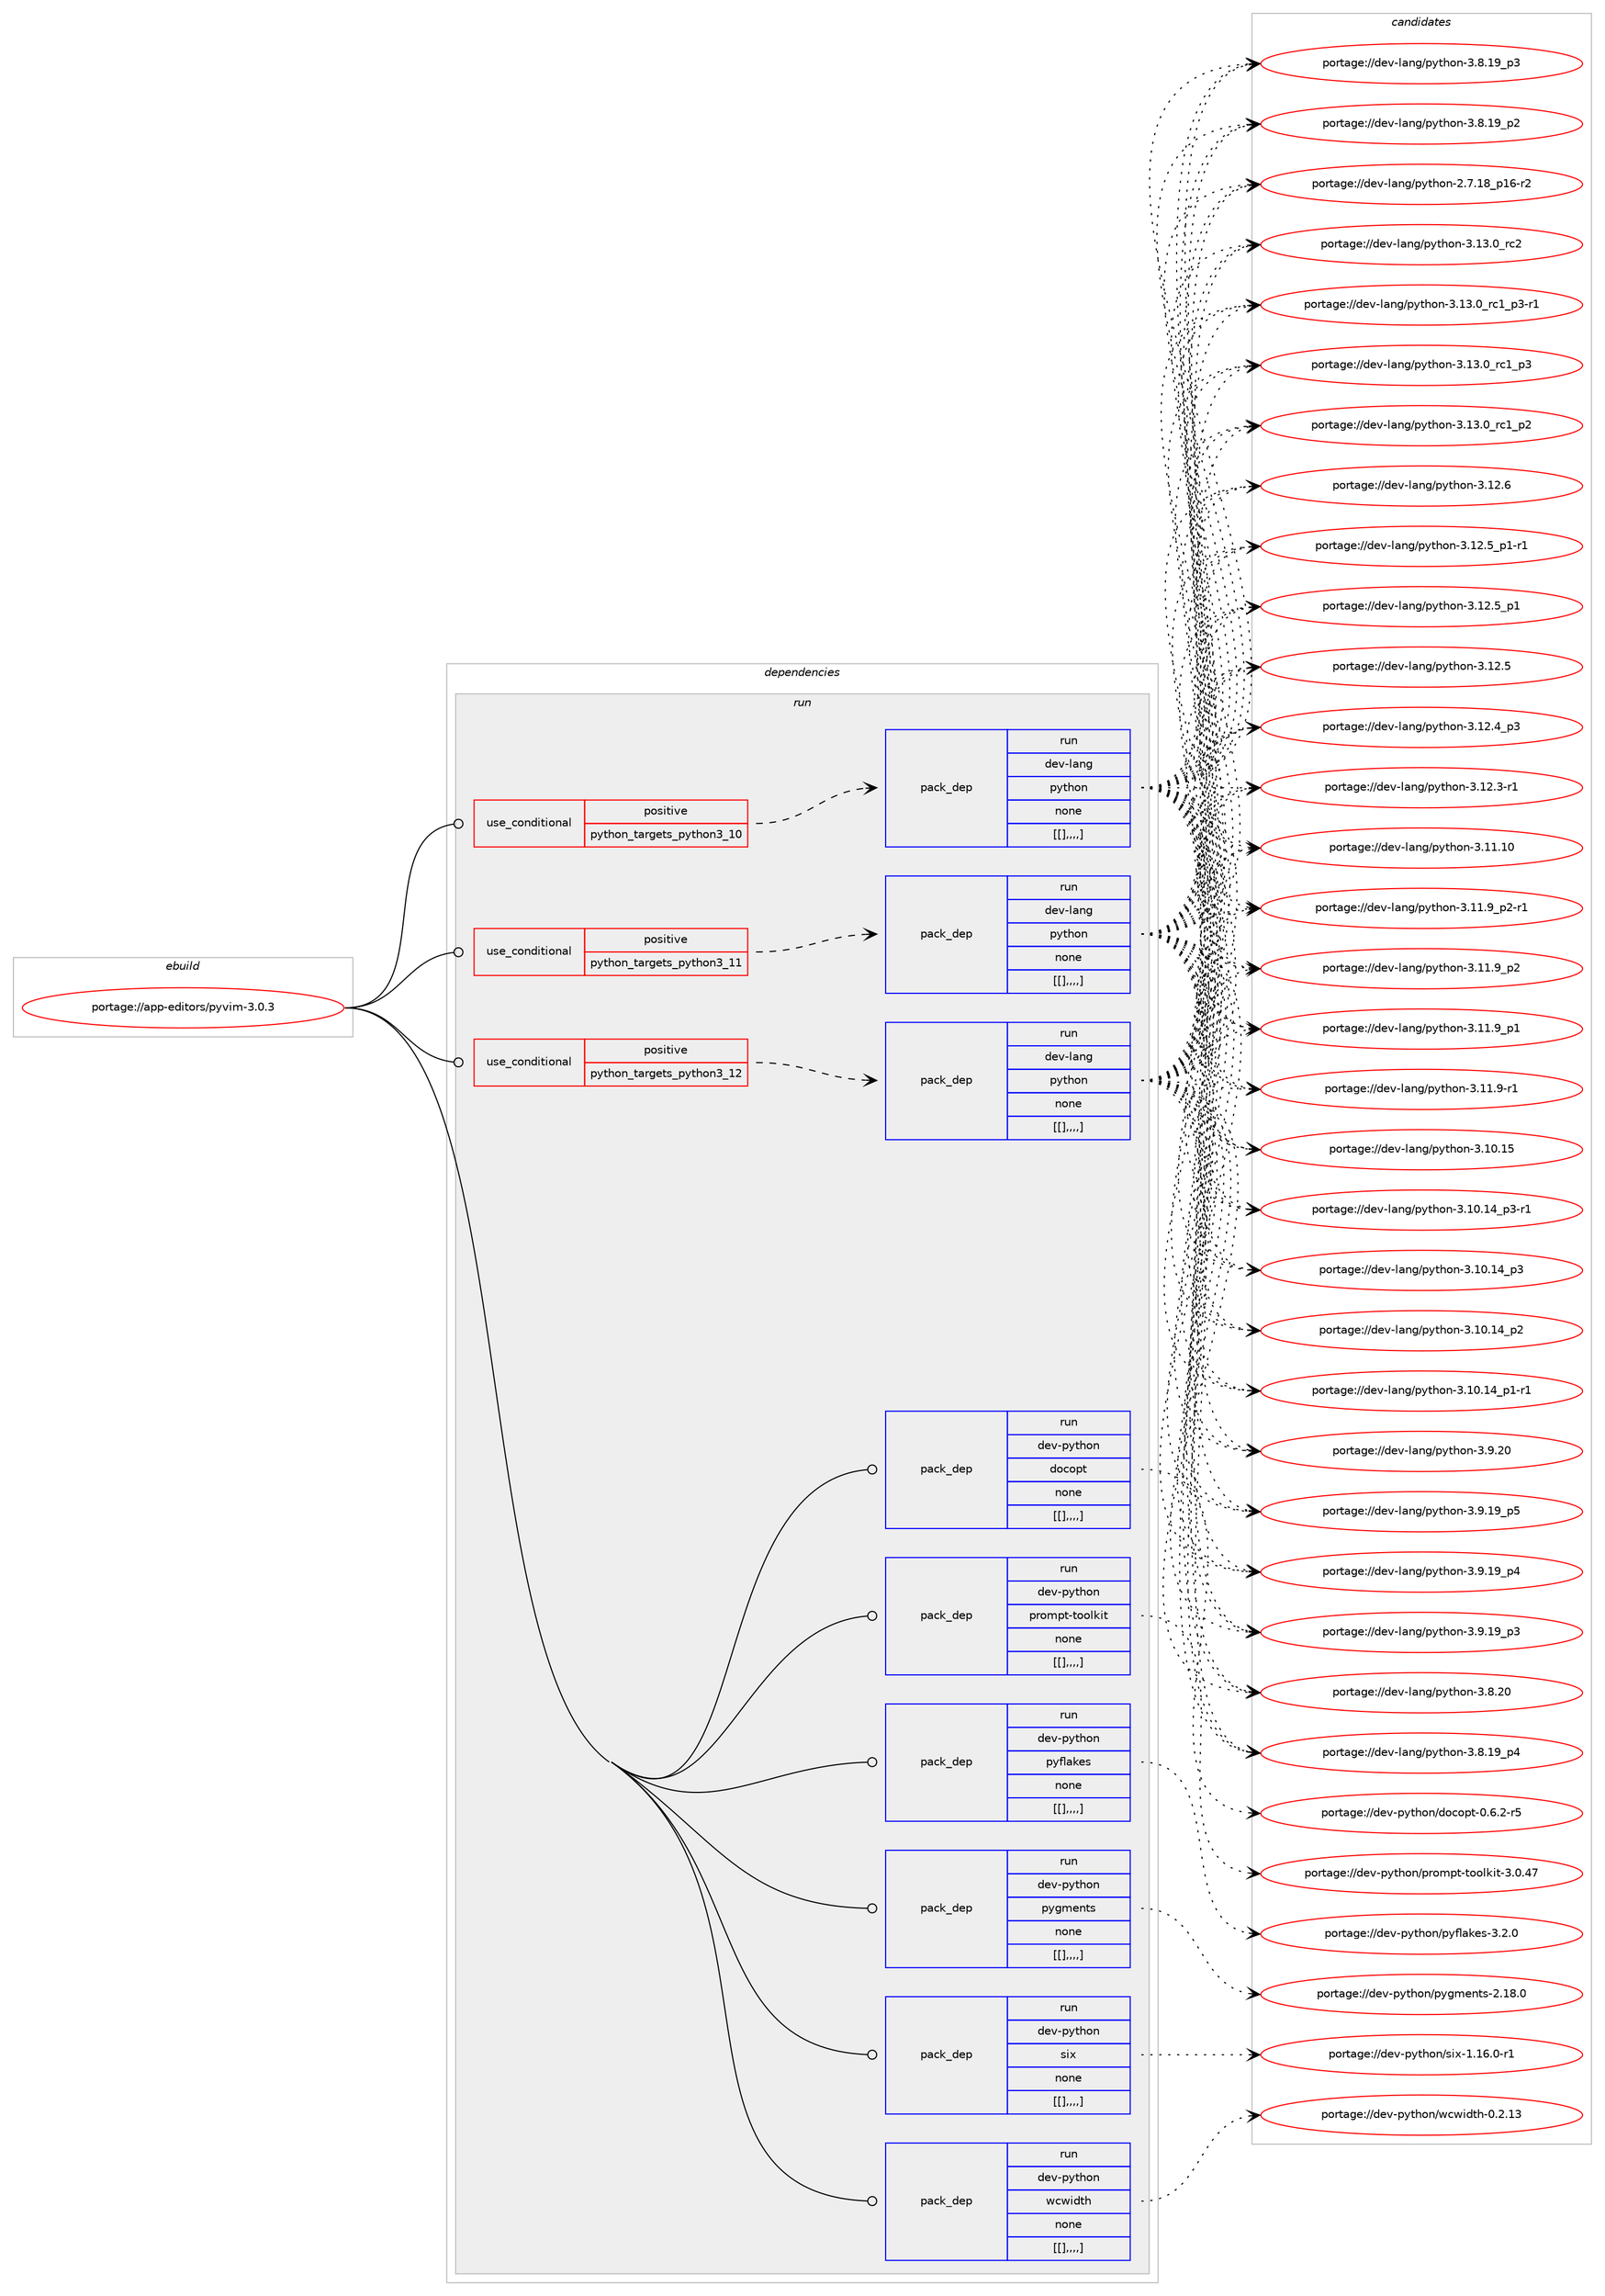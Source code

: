 digraph prolog {

# *************
# Graph options
# *************

newrank=true;
concentrate=true;
compound=true;
graph [rankdir=LR,fontname=Helvetica,fontsize=10,ranksep=1.5];#, ranksep=2.5, nodesep=0.2];
edge  [arrowhead=vee];
node  [fontname=Helvetica,fontsize=10];

# **********
# The ebuild
# **********

subgraph cluster_leftcol {
color=gray;
label=<<i>ebuild</i>>;
id [label="portage://app-editors/pyvim-3.0.3", color=red, width=4, href="../app-editors/pyvim-3.0.3.svg"];
}

# ****************
# The dependencies
# ****************

subgraph cluster_midcol {
color=gray;
label=<<i>dependencies</i>>;
subgraph cluster_compile {
fillcolor="#eeeeee";
style=filled;
label=<<i>compile</i>>;
}
subgraph cluster_compileandrun {
fillcolor="#eeeeee";
style=filled;
label=<<i>compile and run</i>>;
}
subgraph cluster_run {
fillcolor="#eeeeee";
style=filled;
label=<<i>run</i>>;
subgraph cond5825 {
dependency20911 [label=<<TABLE BORDER="0" CELLBORDER="1" CELLSPACING="0" CELLPADDING="4"><TR><TD ROWSPAN="3" CELLPADDING="10">use_conditional</TD></TR><TR><TD>positive</TD></TR><TR><TD>python_targets_python3_10</TD></TR></TABLE>>, shape=none, color=red];
subgraph pack14966 {
dependency20912 [label=<<TABLE BORDER="0" CELLBORDER="1" CELLSPACING="0" CELLPADDING="4" WIDTH="220"><TR><TD ROWSPAN="6" CELLPADDING="30">pack_dep</TD></TR><TR><TD WIDTH="110">run</TD></TR><TR><TD>dev-lang</TD></TR><TR><TD>python</TD></TR><TR><TD>none</TD></TR><TR><TD>[[],,,,]</TD></TR></TABLE>>, shape=none, color=blue];
}
dependency20911:e -> dependency20912:w [weight=20,style="dashed",arrowhead="vee"];
}
id:e -> dependency20911:w [weight=20,style="solid",arrowhead="odot"];
subgraph cond5826 {
dependency20913 [label=<<TABLE BORDER="0" CELLBORDER="1" CELLSPACING="0" CELLPADDING="4"><TR><TD ROWSPAN="3" CELLPADDING="10">use_conditional</TD></TR><TR><TD>positive</TD></TR><TR><TD>python_targets_python3_11</TD></TR></TABLE>>, shape=none, color=red];
subgraph pack14967 {
dependency20914 [label=<<TABLE BORDER="0" CELLBORDER="1" CELLSPACING="0" CELLPADDING="4" WIDTH="220"><TR><TD ROWSPAN="6" CELLPADDING="30">pack_dep</TD></TR><TR><TD WIDTH="110">run</TD></TR><TR><TD>dev-lang</TD></TR><TR><TD>python</TD></TR><TR><TD>none</TD></TR><TR><TD>[[],,,,]</TD></TR></TABLE>>, shape=none, color=blue];
}
dependency20913:e -> dependency20914:w [weight=20,style="dashed",arrowhead="vee"];
}
id:e -> dependency20913:w [weight=20,style="solid",arrowhead="odot"];
subgraph cond5827 {
dependency20915 [label=<<TABLE BORDER="0" CELLBORDER="1" CELLSPACING="0" CELLPADDING="4"><TR><TD ROWSPAN="3" CELLPADDING="10">use_conditional</TD></TR><TR><TD>positive</TD></TR><TR><TD>python_targets_python3_12</TD></TR></TABLE>>, shape=none, color=red];
subgraph pack14968 {
dependency20916 [label=<<TABLE BORDER="0" CELLBORDER="1" CELLSPACING="0" CELLPADDING="4" WIDTH="220"><TR><TD ROWSPAN="6" CELLPADDING="30">pack_dep</TD></TR><TR><TD WIDTH="110">run</TD></TR><TR><TD>dev-lang</TD></TR><TR><TD>python</TD></TR><TR><TD>none</TD></TR><TR><TD>[[],,,,]</TD></TR></TABLE>>, shape=none, color=blue];
}
dependency20915:e -> dependency20916:w [weight=20,style="dashed",arrowhead="vee"];
}
id:e -> dependency20915:w [weight=20,style="solid",arrowhead="odot"];
subgraph pack14969 {
dependency20917 [label=<<TABLE BORDER="0" CELLBORDER="1" CELLSPACING="0" CELLPADDING="4" WIDTH="220"><TR><TD ROWSPAN="6" CELLPADDING="30">pack_dep</TD></TR><TR><TD WIDTH="110">run</TD></TR><TR><TD>dev-python</TD></TR><TR><TD>docopt</TD></TR><TR><TD>none</TD></TR><TR><TD>[[],,,,]</TD></TR></TABLE>>, shape=none, color=blue];
}
id:e -> dependency20917:w [weight=20,style="solid",arrowhead="odot"];
subgraph pack14970 {
dependency20918 [label=<<TABLE BORDER="0" CELLBORDER="1" CELLSPACING="0" CELLPADDING="4" WIDTH="220"><TR><TD ROWSPAN="6" CELLPADDING="30">pack_dep</TD></TR><TR><TD WIDTH="110">run</TD></TR><TR><TD>dev-python</TD></TR><TR><TD>prompt-toolkit</TD></TR><TR><TD>none</TD></TR><TR><TD>[[],,,,]</TD></TR></TABLE>>, shape=none, color=blue];
}
id:e -> dependency20918:w [weight=20,style="solid",arrowhead="odot"];
subgraph pack14971 {
dependency20919 [label=<<TABLE BORDER="0" CELLBORDER="1" CELLSPACING="0" CELLPADDING="4" WIDTH="220"><TR><TD ROWSPAN="6" CELLPADDING="30">pack_dep</TD></TR><TR><TD WIDTH="110">run</TD></TR><TR><TD>dev-python</TD></TR><TR><TD>pyflakes</TD></TR><TR><TD>none</TD></TR><TR><TD>[[],,,,]</TD></TR></TABLE>>, shape=none, color=blue];
}
id:e -> dependency20919:w [weight=20,style="solid",arrowhead="odot"];
subgraph pack14972 {
dependency20920 [label=<<TABLE BORDER="0" CELLBORDER="1" CELLSPACING="0" CELLPADDING="4" WIDTH="220"><TR><TD ROWSPAN="6" CELLPADDING="30">pack_dep</TD></TR><TR><TD WIDTH="110">run</TD></TR><TR><TD>dev-python</TD></TR><TR><TD>pygments</TD></TR><TR><TD>none</TD></TR><TR><TD>[[],,,,]</TD></TR></TABLE>>, shape=none, color=blue];
}
id:e -> dependency20920:w [weight=20,style="solid",arrowhead="odot"];
subgraph pack14973 {
dependency20921 [label=<<TABLE BORDER="0" CELLBORDER="1" CELLSPACING="0" CELLPADDING="4" WIDTH="220"><TR><TD ROWSPAN="6" CELLPADDING="30">pack_dep</TD></TR><TR><TD WIDTH="110">run</TD></TR><TR><TD>dev-python</TD></TR><TR><TD>six</TD></TR><TR><TD>none</TD></TR><TR><TD>[[],,,,]</TD></TR></TABLE>>, shape=none, color=blue];
}
id:e -> dependency20921:w [weight=20,style="solid",arrowhead="odot"];
subgraph pack14974 {
dependency20922 [label=<<TABLE BORDER="0" CELLBORDER="1" CELLSPACING="0" CELLPADDING="4" WIDTH="220"><TR><TD ROWSPAN="6" CELLPADDING="30">pack_dep</TD></TR><TR><TD WIDTH="110">run</TD></TR><TR><TD>dev-python</TD></TR><TR><TD>wcwidth</TD></TR><TR><TD>none</TD></TR><TR><TD>[[],,,,]</TD></TR></TABLE>>, shape=none, color=blue];
}
id:e -> dependency20922:w [weight=20,style="solid",arrowhead="odot"];
}
}

# **************
# The candidates
# **************

subgraph cluster_choices {
rank=same;
color=gray;
label=<<i>candidates</i>>;

subgraph choice14966 {
color=black;
nodesep=1;
choice10010111845108971101034711212111610411111045514649514648951149950 [label="portage://dev-lang/python-3.13.0_rc2", color=red, width=4,href="../dev-lang/python-3.13.0_rc2.svg"];
choice1001011184510897110103471121211161041111104551464951464895114994995112514511449 [label="portage://dev-lang/python-3.13.0_rc1_p3-r1", color=red, width=4,href="../dev-lang/python-3.13.0_rc1_p3-r1.svg"];
choice100101118451089711010347112121116104111110455146495146489511499499511251 [label="portage://dev-lang/python-3.13.0_rc1_p3", color=red, width=4,href="../dev-lang/python-3.13.0_rc1_p3.svg"];
choice100101118451089711010347112121116104111110455146495146489511499499511250 [label="portage://dev-lang/python-3.13.0_rc1_p2", color=red, width=4,href="../dev-lang/python-3.13.0_rc1_p2.svg"];
choice10010111845108971101034711212111610411111045514649504654 [label="portage://dev-lang/python-3.12.6", color=red, width=4,href="../dev-lang/python-3.12.6.svg"];
choice1001011184510897110103471121211161041111104551464950465395112494511449 [label="portage://dev-lang/python-3.12.5_p1-r1", color=red, width=4,href="../dev-lang/python-3.12.5_p1-r1.svg"];
choice100101118451089711010347112121116104111110455146495046539511249 [label="portage://dev-lang/python-3.12.5_p1", color=red, width=4,href="../dev-lang/python-3.12.5_p1.svg"];
choice10010111845108971101034711212111610411111045514649504653 [label="portage://dev-lang/python-3.12.5", color=red, width=4,href="../dev-lang/python-3.12.5.svg"];
choice100101118451089711010347112121116104111110455146495046529511251 [label="portage://dev-lang/python-3.12.4_p3", color=red, width=4,href="../dev-lang/python-3.12.4_p3.svg"];
choice100101118451089711010347112121116104111110455146495046514511449 [label="portage://dev-lang/python-3.12.3-r1", color=red, width=4,href="../dev-lang/python-3.12.3-r1.svg"];
choice1001011184510897110103471121211161041111104551464949464948 [label="portage://dev-lang/python-3.11.10", color=red, width=4,href="../dev-lang/python-3.11.10.svg"];
choice1001011184510897110103471121211161041111104551464949465795112504511449 [label="portage://dev-lang/python-3.11.9_p2-r1", color=red, width=4,href="../dev-lang/python-3.11.9_p2-r1.svg"];
choice100101118451089711010347112121116104111110455146494946579511250 [label="portage://dev-lang/python-3.11.9_p2", color=red, width=4,href="../dev-lang/python-3.11.9_p2.svg"];
choice100101118451089711010347112121116104111110455146494946579511249 [label="portage://dev-lang/python-3.11.9_p1", color=red, width=4,href="../dev-lang/python-3.11.9_p1.svg"];
choice100101118451089711010347112121116104111110455146494946574511449 [label="portage://dev-lang/python-3.11.9-r1", color=red, width=4,href="../dev-lang/python-3.11.9-r1.svg"];
choice1001011184510897110103471121211161041111104551464948464953 [label="portage://dev-lang/python-3.10.15", color=red, width=4,href="../dev-lang/python-3.10.15.svg"];
choice100101118451089711010347112121116104111110455146494846495295112514511449 [label="portage://dev-lang/python-3.10.14_p3-r1", color=red, width=4,href="../dev-lang/python-3.10.14_p3-r1.svg"];
choice10010111845108971101034711212111610411111045514649484649529511251 [label="portage://dev-lang/python-3.10.14_p3", color=red, width=4,href="../dev-lang/python-3.10.14_p3.svg"];
choice10010111845108971101034711212111610411111045514649484649529511250 [label="portage://dev-lang/python-3.10.14_p2", color=red, width=4,href="../dev-lang/python-3.10.14_p2.svg"];
choice100101118451089711010347112121116104111110455146494846495295112494511449 [label="portage://dev-lang/python-3.10.14_p1-r1", color=red, width=4,href="../dev-lang/python-3.10.14_p1-r1.svg"];
choice10010111845108971101034711212111610411111045514657465048 [label="portage://dev-lang/python-3.9.20", color=red, width=4,href="../dev-lang/python-3.9.20.svg"];
choice100101118451089711010347112121116104111110455146574649579511253 [label="portage://dev-lang/python-3.9.19_p5", color=red, width=4,href="../dev-lang/python-3.9.19_p5.svg"];
choice100101118451089711010347112121116104111110455146574649579511252 [label="portage://dev-lang/python-3.9.19_p4", color=red, width=4,href="../dev-lang/python-3.9.19_p4.svg"];
choice100101118451089711010347112121116104111110455146574649579511251 [label="portage://dev-lang/python-3.9.19_p3", color=red, width=4,href="../dev-lang/python-3.9.19_p3.svg"];
choice10010111845108971101034711212111610411111045514656465048 [label="portage://dev-lang/python-3.8.20", color=red, width=4,href="../dev-lang/python-3.8.20.svg"];
choice100101118451089711010347112121116104111110455146564649579511252 [label="portage://dev-lang/python-3.8.19_p4", color=red, width=4,href="../dev-lang/python-3.8.19_p4.svg"];
choice100101118451089711010347112121116104111110455146564649579511251 [label="portage://dev-lang/python-3.8.19_p3", color=red, width=4,href="../dev-lang/python-3.8.19_p3.svg"];
choice100101118451089711010347112121116104111110455146564649579511250 [label="portage://dev-lang/python-3.8.19_p2", color=red, width=4,href="../dev-lang/python-3.8.19_p2.svg"];
choice100101118451089711010347112121116104111110455046554649569511249544511450 [label="portage://dev-lang/python-2.7.18_p16-r2", color=red, width=4,href="../dev-lang/python-2.7.18_p16-r2.svg"];
dependency20912:e -> choice10010111845108971101034711212111610411111045514649514648951149950:w [style=dotted,weight="100"];
dependency20912:e -> choice1001011184510897110103471121211161041111104551464951464895114994995112514511449:w [style=dotted,weight="100"];
dependency20912:e -> choice100101118451089711010347112121116104111110455146495146489511499499511251:w [style=dotted,weight="100"];
dependency20912:e -> choice100101118451089711010347112121116104111110455146495146489511499499511250:w [style=dotted,weight="100"];
dependency20912:e -> choice10010111845108971101034711212111610411111045514649504654:w [style=dotted,weight="100"];
dependency20912:e -> choice1001011184510897110103471121211161041111104551464950465395112494511449:w [style=dotted,weight="100"];
dependency20912:e -> choice100101118451089711010347112121116104111110455146495046539511249:w [style=dotted,weight="100"];
dependency20912:e -> choice10010111845108971101034711212111610411111045514649504653:w [style=dotted,weight="100"];
dependency20912:e -> choice100101118451089711010347112121116104111110455146495046529511251:w [style=dotted,weight="100"];
dependency20912:e -> choice100101118451089711010347112121116104111110455146495046514511449:w [style=dotted,weight="100"];
dependency20912:e -> choice1001011184510897110103471121211161041111104551464949464948:w [style=dotted,weight="100"];
dependency20912:e -> choice1001011184510897110103471121211161041111104551464949465795112504511449:w [style=dotted,weight="100"];
dependency20912:e -> choice100101118451089711010347112121116104111110455146494946579511250:w [style=dotted,weight="100"];
dependency20912:e -> choice100101118451089711010347112121116104111110455146494946579511249:w [style=dotted,weight="100"];
dependency20912:e -> choice100101118451089711010347112121116104111110455146494946574511449:w [style=dotted,weight="100"];
dependency20912:e -> choice1001011184510897110103471121211161041111104551464948464953:w [style=dotted,weight="100"];
dependency20912:e -> choice100101118451089711010347112121116104111110455146494846495295112514511449:w [style=dotted,weight="100"];
dependency20912:e -> choice10010111845108971101034711212111610411111045514649484649529511251:w [style=dotted,weight="100"];
dependency20912:e -> choice10010111845108971101034711212111610411111045514649484649529511250:w [style=dotted,weight="100"];
dependency20912:e -> choice100101118451089711010347112121116104111110455146494846495295112494511449:w [style=dotted,weight="100"];
dependency20912:e -> choice10010111845108971101034711212111610411111045514657465048:w [style=dotted,weight="100"];
dependency20912:e -> choice100101118451089711010347112121116104111110455146574649579511253:w [style=dotted,weight="100"];
dependency20912:e -> choice100101118451089711010347112121116104111110455146574649579511252:w [style=dotted,weight="100"];
dependency20912:e -> choice100101118451089711010347112121116104111110455146574649579511251:w [style=dotted,weight="100"];
dependency20912:e -> choice10010111845108971101034711212111610411111045514656465048:w [style=dotted,weight="100"];
dependency20912:e -> choice100101118451089711010347112121116104111110455146564649579511252:w [style=dotted,weight="100"];
dependency20912:e -> choice100101118451089711010347112121116104111110455146564649579511251:w [style=dotted,weight="100"];
dependency20912:e -> choice100101118451089711010347112121116104111110455146564649579511250:w [style=dotted,weight="100"];
dependency20912:e -> choice100101118451089711010347112121116104111110455046554649569511249544511450:w [style=dotted,weight="100"];
}
subgraph choice14967 {
color=black;
nodesep=1;
choice10010111845108971101034711212111610411111045514649514648951149950 [label="portage://dev-lang/python-3.13.0_rc2", color=red, width=4,href="../dev-lang/python-3.13.0_rc2.svg"];
choice1001011184510897110103471121211161041111104551464951464895114994995112514511449 [label="portage://dev-lang/python-3.13.0_rc1_p3-r1", color=red, width=4,href="../dev-lang/python-3.13.0_rc1_p3-r1.svg"];
choice100101118451089711010347112121116104111110455146495146489511499499511251 [label="portage://dev-lang/python-3.13.0_rc1_p3", color=red, width=4,href="../dev-lang/python-3.13.0_rc1_p3.svg"];
choice100101118451089711010347112121116104111110455146495146489511499499511250 [label="portage://dev-lang/python-3.13.0_rc1_p2", color=red, width=4,href="../dev-lang/python-3.13.0_rc1_p2.svg"];
choice10010111845108971101034711212111610411111045514649504654 [label="portage://dev-lang/python-3.12.6", color=red, width=4,href="../dev-lang/python-3.12.6.svg"];
choice1001011184510897110103471121211161041111104551464950465395112494511449 [label="portage://dev-lang/python-3.12.5_p1-r1", color=red, width=4,href="../dev-lang/python-3.12.5_p1-r1.svg"];
choice100101118451089711010347112121116104111110455146495046539511249 [label="portage://dev-lang/python-3.12.5_p1", color=red, width=4,href="../dev-lang/python-3.12.5_p1.svg"];
choice10010111845108971101034711212111610411111045514649504653 [label="portage://dev-lang/python-3.12.5", color=red, width=4,href="../dev-lang/python-3.12.5.svg"];
choice100101118451089711010347112121116104111110455146495046529511251 [label="portage://dev-lang/python-3.12.4_p3", color=red, width=4,href="../dev-lang/python-3.12.4_p3.svg"];
choice100101118451089711010347112121116104111110455146495046514511449 [label="portage://dev-lang/python-3.12.3-r1", color=red, width=4,href="../dev-lang/python-3.12.3-r1.svg"];
choice1001011184510897110103471121211161041111104551464949464948 [label="portage://dev-lang/python-3.11.10", color=red, width=4,href="../dev-lang/python-3.11.10.svg"];
choice1001011184510897110103471121211161041111104551464949465795112504511449 [label="portage://dev-lang/python-3.11.9_p2-r1", color=red, width=4,href="../dev-lang/python-3.11.9_p2-r1.svg"];
choice100101118451089711010347112121116104111110455146494946579511250 [label="portage://dev-lang/python-3.11.9_p2", color=red, width=4,href="../dev-lang/python-3.11.9_p2.svg"];
choice100101118451089711010347112121116104111110455146494946579511249 [label="portage://dev-lang/python-3.11.9_p1", color=red, width=4,href="../dev-lang/python-3.11.9_p1.svg"];
choice100101118451089711010347112121116104111110455146494946574511449 [label="portage://dev-lang/python-3.11.9-r1", color=red, width=4,href="../dev-lang/python-3.11.9-r1.svg"];
choice1001011184510897110103471121211161041111104551464948464953 [label="portage://dev-lang/python-3.10.15", color=red, width=4,href="../dev-lang/python-3.10.15.svg"];
choice100101118451089711010347112121116104111110455146494846495295112514511449 [label="portage://dev-lang/python-3.10.14_p3-r1", color=red, width=4,href="../dev-lang/python-3.10.14_p3-r1.svg"];
choice10010111845108971101034711212111610411111045514649484649529511251 [label="portage://dev-lang/python-3.10.14_p3", color=red, width=4,href="../dev-lang/python-3.10.14_p3.svg"];
choice10010111845108971101034711212111610411111045514649484649529511250 [label="portage://dev-lang/python-3.10.14_p2", color=red, width=4,href="../dev-lang/python-3.10.14_p2.svg"];
choice100101118451089711010347112121116104111110455146494846495295112494511449 [label="portage://dev-lang/python-3.10.14_p1-r1", color=red, width=4,href="../dev-lang/python-3.10.14_p1-r1.svg"];
choice10010111845108971101034711212111610411111045514657465048 [label="portage://dev-lang/python-3.9.20", color=red, width=4,href="../dev-lang/python-3.9.20.svg"];
choice100101118451089711010347112121116104111110455146574649579511253 [label="portage://dev-lang/python-3.9.19_p5", color=red, width=4,href="../dev-lang/python-3.9.19_p5.svg"];
choice100101118451089711010347112121116104111110455146574649579511252 [label="portage://dev-lang/python-3.9.19_p4", color=red, width=4,href="../dev-lang/python-3.9.19_p4.svg"];
choice100101118451089711010347112121116104111110455146574649579511251 [label="portage://dev-lang/python-3.9.19_p3", color=red, width=4,href="../dev-lang/python-3.9.19_p3.svg"];
choice10010111845108971101034711212111610411111045514656465048 [label="portage://dev-lang/python-3.8.20", color=red, width=4,href="../dev-lang/python-3.8.20.svg"];
choice100101118451089711010347112121116104111110455146564649579511252 [label="portage://dev-lang/python-3.8.19_p4", color=red, width=4,href="../dev-lang/python-3.8.19_p4.svg"];
choice100101118451089711010347112121116104111110455146564649579511251 [label="portage://dev-lang/python-3.8.19_p3", color=red, width=4,href="../dev-lang/python-3.8.19_p3.svg"];
choice100101118451089711010347112121116104111110455146564649579511250 [label="portage://dev-lang/python-3.8.19_p2", color=red, width=4,href="../dev-lang/python-3.8.19_p2.svg"];
choice100101118451089711010347112121116104111110455046554649569511249544511450 [label="portage://dev-lang/python-2.7.18_p16-r2", color=red, width=4,href="../dev-lang/python-2.7.18_p16-r2.svg"];
dependency20914:e -> choice10010111845108971101034711212111610411111045514649514648951149950:w [style=dotted,weight="100"];
dependency20914:e -> choice1001011184510897110103471121211161041111104551464951464895114994995112514511449:w [style=dotted,weight="100"];
dependency20914:e -> choice100101118451089711010347112121116104111110455146495146489511499499511251:w [style=dotted,weight="100"];
dependency20914:e -> choice100101118451089711010347112121116104111110455146495146489511499499511250:w [style=dotted,weight="100"];
dependency20914:e -> choice10010111845108971101034711212111610411111045514649504654:w [style=dotted,weight="100"];
dependency20914:e -> choice1001011184510897110103471121211161041111104551464950465395112494511449:w [style=dotted,weight="100"];
dependency20914:e -> choice100101118451089711010347112121116104111110455146495046539511249:w [style=dotted,weight="100"];
dependency20914:e -> choice10010111845108971101034711212111610411111045514649504653:w [style=dotted,weight="100"];
dependency20914:e -> choice100101118451089711010347112121116104111110455146495046529511251:w [style=dotted,weight="100"];
dependency20914:e -> choice100101118451089711010347112121116104111110455146495046514511449:w [style=dotted,weight="100"];
dependency20914:e -> choice1001011184510897110103471121211161041111104551464949464948:w [style=dotted,weight="100"];
dependency20914:e -> choice1001011184510897110103471121211161041111104551464949465795112504511449:w [style=dotted,weight="100"];
dependency20914:e -> choice100101118451089711010347112121116104111110455146494946579511250:w [style=dotted,weight="100"];
dependency20914:e -> choice100101118451089711010347112121116104111110455146494946579511249:w [style=dotted,weight="100"];
dependency20914:e -> choice100101118451089711010347112121116104111110455146494946574511449:w [style=dotted,weight="100"];
dependency20914:e -> choice1001011184510897110103471121211161041111104551464948464953:w [style=dotted,weight="100"];
dependency20914:e -> choice100101118451089711010347112121116104111110455146494846495295112514511449:w [style=dotted,weight="100"];
dependency20914:e -> choice10010111845108971101034711212111610411111045514649484649529511251:w [style=dotted,weight="100"];
dependency20914:e -> choice10010111845108971101034711212111610411111045514649484649529511250:w [style=dotted,weight="100"];
dependency20914:e -> choice100101118451089711010347112121116104111110455146494846495295112494511449:w [style=dotted,weight="100"];
dependency20914:e -> choice10010111845108971101034711212111610411111045514657465048:w [style=dotted,weight="100"];
dependency20914:e -> choice100101118451089711010347112121116104111110455146574649579511253:w [style=dotted,weight="100"];
dependency20914:e -> choice100101118451089711010347112121116104111110455146574649579511252:w [style=dotted,weight="100"];
dependency20914:e -> choice100101118451089711010347112121116104111110455146574649579511251:w [style=dotted,weight="100"];
dependency20914:e -> choice10010111845108971101034711212111610411111045514656465048:w [style=dotted,weight="100"];
dependency20914:e -> choice100101118451089711010347112121116104111110455146564649579511252:w [style=dotted,weight="100"];
dependency20914:e -> choice100101118451089711010347112121116104111110455146564649579511251:w [style=dotted,weight="100"];
dependency20914:e -> choice100101118451089711010347112121116104111110455146564649579511250:w [style=dotted,weight="100"];
dependency20914:e -> choice100101118451089711010347112121116104111110455046554649569511249544511450:w [style=dotted,weight="100"];
}
subgraph choice14968 {
color=black;
nodesep=1;
choice10010111845108971101034711212111610411111045514649514648951149950 [label="portage://dev-lang/python-3.13.0_rc2", color=red, width=4,href="../dev-lang/python-3.13.0_rc2.svg"];
choice1001011184510897110103471121211161041111104551464951464895114994995112514511449 [label="portage://dev-lang/python-3.13.0_rc1_p3-r1", color=red, width=4,href="../dev-lang/python-3.13.0_rc1_p3-r1.svg"];
choice100101118451089711010347112121116104111110455146495146489511499499511251 [label="portage://dev-lang/python-3.13.0_rc1_p3", color=red, width=4,href="../dev-lang/python-3.13.0_rc1_p3.svg"];
choice100101118451089711010347112121116104111110455146495146489511499499511250 [label="portage://dev-lang/python-3.13.0_rc1_p2", color=red, width=4,href="../dev-lang/python-3.13.0_rc1_p2.svg"];
choice10010111845108971101034711212111610411111045514649504654 [label="portage://dev-lang/python-3.12.6", color=red, width=4,href="../dev-lang/python-3.12.6.svg"];
choice1001011184510897110103471121211161041111104551464950465395112494511449 [label="portage://dev-lang/python-3.12.5_p1-r1", color=red, width=4,href="../dev-lang/python-3.12.5_p1-r1.svg"];
choice100101118451089711010347112121116104111110455146495046539511249 [label="portage://dev-lang/python-3.12.5_p1", color=red, width=4,href="../dev-lang/python-3.12.5_p1.svg"];
choice10010111845108971101034711212111610411111045514649504653 [label="portage://dev-lang/python-3.12.5", color=red, width=4,href="../dev-lang/python-3.12.5.svg"];
choice100101118451089711010347112121116104111110455146495046529511251 [label="portage://dev-lang/python-3.12.4_p3", color=red, width=4,href="../dev-lang/python-3.12.4_p3.svg"];
choice100101118451089711010347112121116104111110455146495046514511449 [label="portage://dev-lang/python-3.12.3-r1", color=red, width=4,href="../dev-lang/python-3.12.3-r1.svg"];
choice1001011184510897110103471121211161041111104551464949464948 [label="portage://dev-lang/python-3.11.10", color=red, width=4,href="../dev-lang/python-3.11.10.svg"];
choice1001011184510897110103471121211161041111104551464949465795112504511449 [label="portage://dev-lang/python-3.11.9_p2-r1", color=red, width=4,href="../dev-lang/python-3.11.9_p2-r1.svg"];
choice100101118451089711010347112121116104111110455146494946579511250 [label="portage://dev-lang/python-3.11.9_p2", color=red, width=4,href="../dev-lang/python-3.11.9_p2.svg"];
choice100101118451089711010347112121116104111110455146494946579511249 [label="portage://dev-lang/python-3.11.9_p1", color=red, width=4,href="../dev-lang/python-3.11.9_p1.svg"];
choice100101118451089711010347112121116104111110455146494946574511449 [label="portage://dev-lang/python-3.11.9-r1", color=red, width=4,href="../dev-lang/python-3.11.9-r1.svg"];
choice1001011184510897110103471121211161041111104551464948464953 [label="portage://dev-lang/python-3.10.15", color=red, width=4,href="../dev-lang/python-3.10.15.svg"];
choice100101118451089711010347112121116104111110455146494846495295112514511449 [label="portage://dev-lang/python-3.10.14_p3-r1", color=red, width=4,href="../dev-lang/python-3.10.14_p3-r1.svg"];
choice10010111845108971101034711212111610411111045514649484649529511251 [label="portage://dev-lang/python-3.10.14_p3", color=red, width=4,href="../dev-lang/python-3.10.14_p3.svg"];
choice10010111845108971101034711212111610411111045514649484649529511250 [label="portage://dev-lang/python-3.10.14_p2", color=red, width=4,href="../dev-lang/python-3.10.14_p2.svg"];
choice100101118451089711010347112121116104111110455146494846495295112494511449 [label="portage://dev-lang/python-3.10.14_p1-r1", color=red, width=4,href="../dev-lang/python-3.10.14_p1-r1.svg"];
choice10010111845108971101034711212111610411111045514657465048 [label="portage://dev-lang/python-3.9.20", color=red, width=4,href="../dev-lang/python-3.9.20.svg"];
choice100101118451089711010347112121116104111110455146574649579511253 [label="portage://dev-lang/python-3.9.19_p5", color=red, width=4,href="../dev-lang/python-3.9.19_p5.svg"];
choice100101118451089711010347112121116104111110455146574649579511252 [label="portage://dev-lang/python-3.9.19_p4", color=red, width=4,href="../dev-lang/python-3.9.19_p4.svg"];
choice100101118451089711010347112121116104111110455146574649579511251 [label="portage://dev-lang/python-3.9.19_p3", color=red, width=4,href="../dev-lang/python-3.9.19_p3.svg"];
choice10010111845108971101034711212111610411111045514656465048 [label="portage://dev-lang/python-3.8.20", color=red, width=4,href="../dev-lang/python-3.8.20.svg"];
choice100101118451089711010347112121116104111110455146564649579511252 [label="portage://dev-lang/python-3.8.19_p4", color=red, width=4,href="../dev-lang/python-3.8.19_p4.svg"];
choice100101118451089711010347112121116104111110455146564649579511251 [label="portage://dev-lang/python-3.8.19_p3", color=red, width=4,href="../dev-lang/python-3.8.19_p3.svg"];
choice100101118451089711010347112121116104111110455146564649579511250 [label="portage://dev-lang/python-3.8.19_p2", color=red, width=4,href="../dev-lang/python-3.8.19_p2.svg"];
choice100101118451089711010347112121116104111110455046554649569511249544511450 [label="portage://dev-lang/python-2.7.18_p16-r2", color=red, width=4,href="../dev-lang/python-2.7.18_p16-r2.svg"];
dependency20916:e -> choice10010111845108971101034711212111610411111045514649514648951149950:w [style=dotted,weight="100"];
dependency20916:e -> choice1001011184510897110103471121211161041111104551464951464895114994995112514511449:w [style=dotted,weight="100"];
dependency20916:e -> choice100101118451089711010347112121116104111110455146495146489511499499511251:w [style=dotted,weight="100"];
dependency20916:e -> choice100101118451089711010347112121116104111110455146495146489511499499511250:w [style=dotted,weight="100"];
dependency20916:e -> choice10010111845108971101034711212111610411111045514649504654:w [style=dotted,weight="100"];
dependency20916:e -> choice1001011184510897110103471121211161041111104551464950465395112494511449:w [style=dotted,weight="100"];
dependency20916:e -> choice100101118451089711010347112121116104111110455146495046539511249:w [style=dotted,weight="100"];
dependency20916:e -> choice10010111845108971101034711212111610411111045514649504653:w [style=dotted,weight="100"];
dependency20916:e -> choice100101118451089711010347112121116104111110455146495046529511251:w [style=dotted,weight="100"];
dependency20916:e -> choice100101118451089711010347112121116104111110455146495046514511449:w [style=dotted,weight="100"];
dependency20916:e -> choice1001011184510897110103471121211161041111104551464949464948:w [style=dotted,weight="100"];
dependency20916:e -> choice1001011184510897110103471121211161041111104551464949465795112504511449:w [style=dotted,weight="100"];
dependency20916:e -> choice100101118451089711010347112121116104111110455146494946579511250:w [style=dotted,weight="100"];
dependency20916:e -> choice100101118451089711010347112121116104111110455146494946579511249:w [style=dotted,weight="100"];
dependency20916:e -> choice100101118451089711010347112121116104111110455146494946574511449:w [style=dotted,weight="100"];
dependency20916:e -> choice1001011184510897110103471121211161041111104551464948464953:w [style=dotted,weight="100"];
dependency20916:e -> choice100101118451089711010347112121116104111110455146494846495295112514511449:w [style=dotted,weight="100"];
dependency20916:e -> choice10010111845108971101034711212111610411111045514649484649529511251:w [style=dotted,weight="100"];
dependency20916:e -> choice10010111845108971101034711212111610411111045514649484649529511250:w [style=dotted,weight="100"];
dependency20916:e -> choice100101118451089711010347112121116104111110455146494846495295112494511449:w [style=dotted,weight="100"];
dependency20916:e -> choice10010111845108971101034711212111610411111045514657465048:w [style=dotted,weight="100"];
dependency20916:e -> choice100101118451089711010347112121116104111110455146574649579511253:w [style=dotted,weight="100"];
dependency20916:e -> choice100101118451089711010347112121116104111110455146574649579511252:w [style=dotted,weight="100"];
dependency20916:e -> choice100101118451089711010347112121116104111110455146574649579511251:w [style=dotted,weight="100"];
dependency20916:e -> choice10010111845108971101034711212111610411111045514656465048:w [style=dotted,weight="100"];
dependency20916:e -> choice100101118451089711010347112121116104111110455146564649579511252:w [style=dotted,weight="100"];
dependency20916:e -> choice100101118451089711010347112121116104111110455146564649579511251:w [style=dotted,weight="100"];
dependency20916:e -> choice100101118451089711010347112121116104111110455146564649579511250:w [style=dotted,weight="100"];
dependency20916:e -> choice100101118451089711010347112121116104111110455046554649569511249544511450:w [style=dotted,weight="100"];
}
subgraph choice14969 {
color=black;
nodesep=1;
choice1001011184511212111610411111047100111991111121164548465446504511453 [label="portage://dev-python/docopt-0.6.2-r5", color=red, width=4,href="../dev-python/docopt-0.6.2-r5.svg"];
dependency20917:e -> choice1001011184511212111610411111047100111991111121164548465446504511453:w [style=dotted,weight="100"];
}
subgraph choice14970 {
color=black;
nodesep=1;
choice10010111845112121116104111110471121141111091121164511611111110810710511645514648465255 [label="portage://dev-python/prompt-toolkit-3.0.47", color=red, width=4,href="../dev-python/prompt-toolkit-3.0.47.svg"];
dependency20918:e -> choice10010111845112121116104111110471121141111091121164511611111110810710511645514648465255:w [style=dotted,weight="100"];
}
subgraph choice14971 {
color=black;
nodesep=1;
choice100101118451121211161041111104711212110210897107101115455146504648 [label="portage://dev-python/pyflakes-3.2.0", color=red, width=4,href="../dev-python/pyflakes-3.2.0.svg"];
dependency20919:e -> choice100101118451121211161041111104711212110210897107101115455146504648:w [style=dotted,weight="100"];
}
subgraph choice14972 {
color=black;
nodesep=1;
choice100101118451121211161041111104711212110310910111011611545504649564648 [label="portage://dev-python/pygments-2.18.0", color=red, width=4,href="../dev-python/pygments-2.18.0.svg"];
dependency20920:e -> choice100101118451121211161041111104711212110310910111011611545504649564648:w [style=dotted,weight="100"];
}
subgraph choice14973 {
color=black;
nodesep=1;
choice1001011184511212111610411111047115105120454946495446484511449 [label="portage://dev-python/six-1.16.0-r1", color=red, width=4,href="../dev-python/six-1.16.0-r1.svg"];
dependency20921:e -> choice1001011184511212111610411111047115105120454946495446484511449:w [style=dotted,weight="100"];
}
subgraph choice14974 {
color=black;
nodesep=1;
choice10010111845112121116104111110471199911910510011610445484650464951 [label="portage://dev-python/wcwidth-0.2.13", color=red, width=4,href="../dev-python/wcwidth-0.2.13.svg"];
dependency20922:e -> choice10010111845112121116104111110471199911910510011610445484650464951:w [style=dotted,weight="100"];
}
}

}
